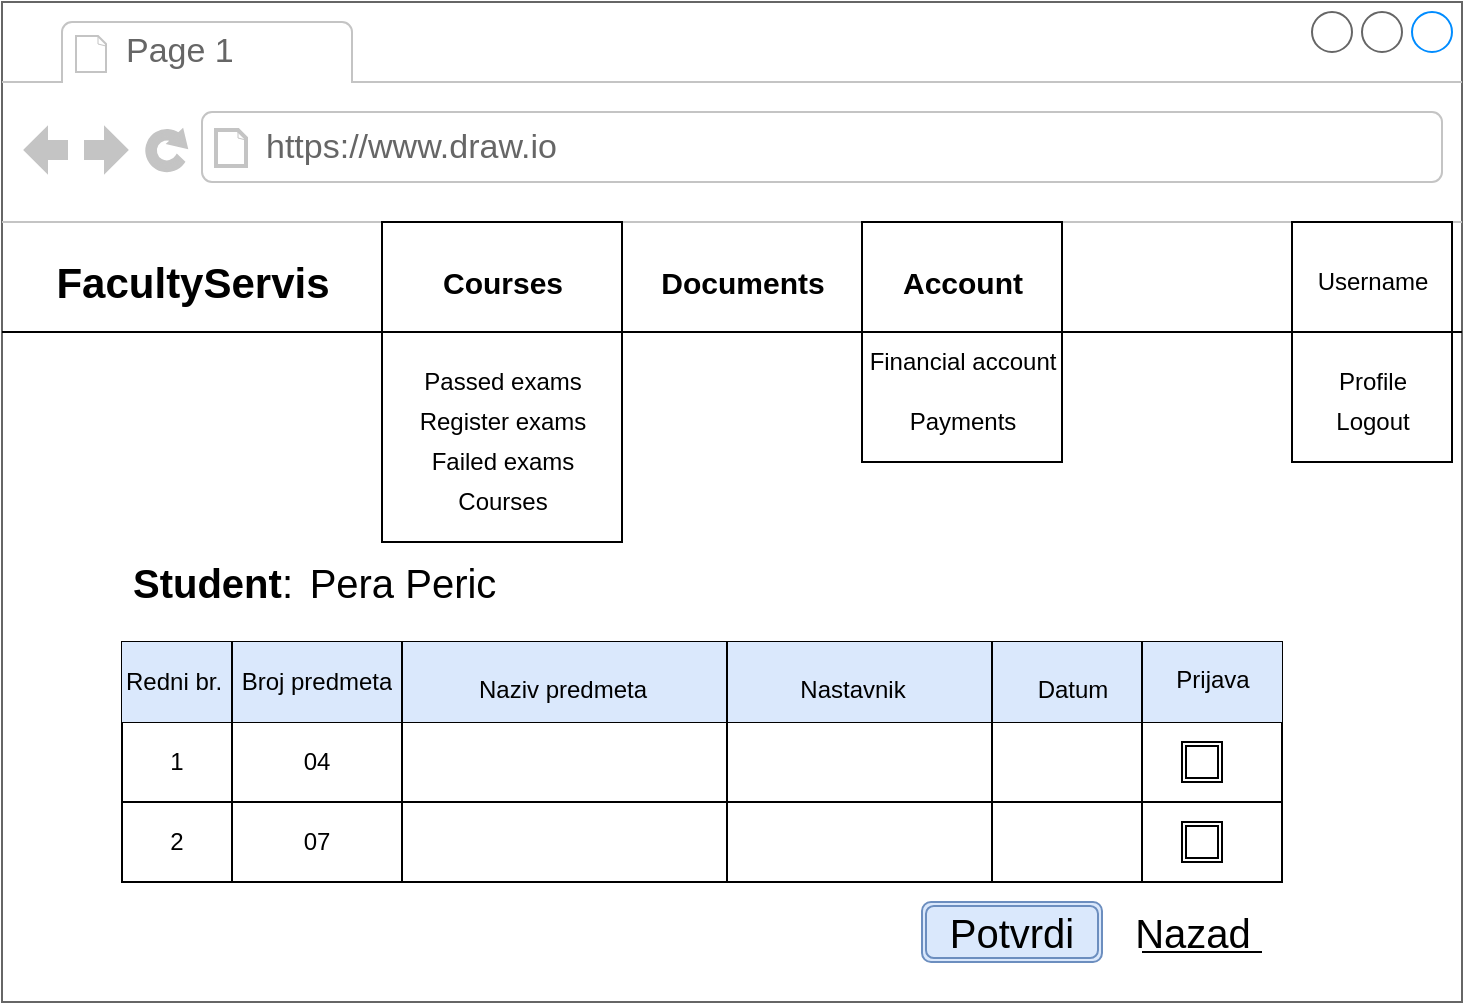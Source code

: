 <mxfile version="13.9.9" type="device"><diagram id="_cHGS2ouEbq8mxKBPIMy" name="Page-1"><mxGraphModel dx="1038" dy="607" grid="1" gridSize="10" guides="1" tooltips="1" connect="1" arrows="1" fold="1" page="1" pageScale="1" pageWidth="850" pageHeight="1100" math="0" shadow="0"><root><mxCell id="0"/><mxCell id="1" parent="0"/><mxCell id="7n-pDZwSnV10VLaN1Srw-40" value="" style="strokeWidth=1;shadow=0;dashed=0;align=center;html=1;shape=mxgraph.mockup.containers.browserWindow;rSize=0;strokeColor=#666666;strokeColor2=#008cff;strokeColor3=#c4c4c4;mainText=,;recursiveResize=0;fontStyle=1;verticalAlign=middle;fontSize=20;" parent="1" vertex="1"><mxGeometry x="50" y="60" width="730" height="500" as="geometry"/></mxCell><mxCell id="7n-pDZwSnV10VLaN1Srw-41" value="Page 1" style="strokeWidth=1;shadow=0;dashed=0;align=center;html=1;shape=mxgraph.mockup.containers.anchor;fontSize=17;fontColor=#666666;align=left;" parent="7n-pDZwSnV10VLaN1Srw-40" vertex="1"><mxGeometry x="60" y="12" width="110" height="26" as="geometry"/></mxCell><mxCell id="7n-pDZwSnV10VLaN1Srw-42" value="https://www.draw.io" style="strokeWidth=1;shadow=0;dashed=0;align=center;html=1;shape=mxgraph.mockup.containers.anchor;rSize=0;fontSize=17;fontColor=#666666;align=left;" parent="7n-pDZwSnV10VLaN1Srw-40" vertex="1"><mxGeometry x="130" y="60" width="250" height="26" as="geometry"/></mxCell><mxCell id="7n-pDZwSnV10VLaN1Srw-56" value="" style="shape=table;html=1;whiteSpace=wrap;startSize=0;container=1;collapsible=0;childLayout=tableLayout;" parent="7n-pDZwSnV10VLaN1Srw-40" vertex="1"><mxGeometry x="60" y="320" width="580" height="120" as="geometry"/></mxCell><mxCell id="7n-pDZwSnV10VLaN1Srw-57" value="" style="shape=partialRectangle;html=1;whiteSpace=wrap;collapsible=0;dropTarget=0;pointerEvents=0;fillColor=#dae8fc;top=0;left=0;bottom=0;right=0;points=[[0,0.5],[1,0.5]];portConstraint=eastwest;strokeColor=#6c8ebf;" parent="7n-pDZwSnV10VLaN1Srw-56" vertex="1"><mxGeometry width="580" height="40" as="geometry"/></mxCell><mxCell id="7n-pDZwSnV10VLaN1Srw-58" value="Redni br." style="shape=partialRectangle;html=1;whiteSpace=wrap;connectable=0;fillColor=none;top=0;left=0;bottom=0;right=0;overflow=hidden;align=left;" parent="7n-pDZwSnV10VLaN1Srw-57" vertex="1"><mxGeometry width="55" height="40" as="geometry"/></mxCell><mxCell id="7n-pDZwSnV10VLaN1Srw-59" value="Broj predmeta" style="shape=partialRectangle;html=1;whiteSpace=wrap;connectable=0;fillColor=none;top=0;left=0;bottom=0;right=0;overflow=hidden;" parent="7n-pDZwSnV10VLaN1Srw-57" vertex="1"><mxGeometry x="55" width="85" height="40" as="geometry"/></mxCell><mxCell id="7n-pDZwSnV10VLaN1Srw-60" value="" style="shape=partialRectangle;html=1;whiteSpace=wrap;connectable=0;fillColor=none;top=0;left=0;bottom=0;right=0;overflow=hidden;" parent="7n-pDZwSnV10VLaN1Srw-57" vertex="1"><mxGeometry x="140" width="440" height="40" as="geometry"/></mxCell><mxCell id="7n-pDZwSnV10VLaN1Srw-65" value="" style="shape=partialRectangle;html=1;whiteSpace=wrap;collapsible=0;dropTarget=0;pointerEvents=0;fillColor=none;top=0;left=0;bottom=0;right=0;points=[[0,0.5],[1,0.5]];portConstraint=eastwest;" parent="7n-pDZwSnV10VLaN1Srw-56" vertex="1"><mxGeometry y="40" width="580" height="40" as="geometry"/></mxCell><mxCell id="7n-pDZwSnV10VLaN1Srw-66" value="1" style="shape=partialRectangle;html=1;whiteSpace=wrap;connectable=0;fillColor=none;top=0;left=0;bottom=0;right=0;overflow=hidden;" parent="7n-pDZwSnV10VLaN1Srw-65" vertex="1"><mxGeometry width="55" height="40" as="geometry"/></mxCell><mxCell id="7n-pDZwSnV10VLaN1Srw-67" value="04" style="shape=partialRectangle;html=1;whiteSpace=wrap;connectable=0;fillColor=none;top=0;left=0;bottom=0;right=0;overflow=hidden;" parent="7n-pDZwSnV10VLaN1Srw-65" vertex="1"><mxGeometry x="55" width="85" height="40" as="geometry"/></mxCell><mxCell id="7n-pDZwSnV10VLaN1Srw-68" value="" style="shape=partialRectangle;html=1;whiteSpace=wrap;connectable=0;fillColor=none;top=0;left=0;bottom=0;right=0;overflow=hidden;" parent="7n-pDZwSnV10VLaN1Srw-65" vertex="1"><mxGeometry x="140" width="440" height="40" as="geometry"/></mxCell><mxCell id="7n-pDZwSnV10VLaN1Srw-61" value="" style="shape=partialRectangle;html=1;whiteSpace=wrap;collapsible=0;dropTarget=0;pointerEvents=0;fillColor=none;top=0;left=0;bottom=0;right=0;points=[[0,0.5],[1,0.5]];portConstraint=eastwest;" parent="7n-pDZwSnV10VLaN1Srw-56" vertex="1"><mxGeometry y="80" width="580" height="40" as="geometry"/></mxCell><mxCell id="7n-pDZwSnV10VLaN1Srw-62" value="2" style="shape=partialRectangle;html=1;whiteSpace=wrap;connectable=0;fillColor=none;top=0;left=0;bottom=0;right=0;overflow=hidden;" parent="7n-pDZwSnV10VLaN1Srw-61" vertex="1"><mxGeometry width="55" height="40" as="geometry"/></mxCell><mxCell id="7n-pDZwSnV10VLaN1Srw-63" value="07" style="shape=partialRectangle;html=1;whiteSpace=wrap;connectable=0;fillColor=none;top=0;left=0;bottom=0;right=0;overflow=hidden;" parent="7n-pDZwSnV10VLaN1Srw-61" vertex="1"><mxGeometry x="55" width="85" height="40" as="geometry"/></mxCell><mxCell id="7n-pDZwSnV10VLaN1Srw-64" value="" style="shape=partialRectangle;html=1;whiteSpace=wrap;connectable=0;fillColor=none;top=0;left=0;bottom=0;right=0;overflow=hidden;" parent="7n-pDZwSnV10VLaN1Srw-61" vertex="1"><mxGeometry x="140" width="440" height="40" as="geometry"/></mxCell><mxCell id="7n-pDZwSnV10VLaN1Srw-70" value="&lt;font style=&quot;font-size: 20px&quot;&gt;&lt;b&gt;Student&lt;/b&gt;:&lt;/font&gt;" style="text;html=1;align=center;verticalAlign=middle;resizable=0;points=[];autosize=1;rotation=0;" parent="7n-pDZwSnV10VLaN1Srw-40" vertex="1"><mxGeometry x="55" y="280" width="100" height="20" as="geometry"/></mxCell><mxCell id="7n-pDZwSnV10VLaN1Srw-71" value="Pera Peric" style="text;html=1;align=center;verticalAlign=middle;resizable=0;points=[];autosize=1;fontSize=20;" parent="7n-pDZwSnV10VLaN1Srw-40" vertex="1"><mxGeometry x="145" y="275" width="110" height="30" as="geometry"/></mxCell><mxCell id="7n-pDZwSnV10VLaN1Srw-74" value="" style="line;strokeWidth=1;html=1;perimeter=backbonePerimeter;points=[];outlineConnect=0;fontSize=20;align=center;" parent="7n-pDZwSnV10VLaN1Srw-40" vertex="1"><mxGeometry y="160" width="720" height="10" as="geometry"/></mxCell><mxCell id="7n-pDZwSnV10VLaN1Srw-75" value="&lt;font style=&quot;font-size: 21px&quot;&gt;&lt;b&gt;FacultyServis&lt;/b&gt;&lt;/font&gt;" style="text;html=1;align=center;verticalAlign=middle;resizable=0;points=[];autosize=1;fontSize=20;" parent="7n-pDZwSnV10VLaN1Srw-40" vertex="1"><mxGeometry x="20" y="125" width="150" height="30" as="geometry"/></mxCell><mxCell id="7n-pDZwSnV10VLaN1Srw-78" value="" style="line;strokeWidth=1;direction=south;html=1;perimeter=backbonePerimeter;points=[];outlineConnect=0;fontSize=20;align=center;" parent="7n-pDZwSnV10VLaN1Srw-40" vertex="1"><mxGeometry x="110" y="320" width="10" height="50" as="geometry"/></mxCell><mxCell id="7n-pDZwSnV10VLaN1Srw-79" value="" style="line;strokeWidth=1;direction=south;html=1;perimeter=backbonePerimeter;points=[];outlineConnect=0;fontSize=20;align=center;" parent="7n-pDZwSnV10VLaN1Srw-40" vertex="1"><mxGeometry x="190" y="320" width="20" height="40" as="geometry"/></mxCell><mxCell id="7n-pDZwSnV10VLaN1Srw-80" value="&lt;font style=&quot;font-size: 12px&quot;&gt;Naziv predmeta&lt;/font&gt;" style="text;html=1;align=center;verticalAlign=middle;resizable=0;points=[];autosize=1;fontSize=20;" parent="7n-pDZwSnV10VLaN1Srw-40" vertex="1"><mxGeometry x="230" y="325" width="100" height="30" as="geometry"/></mxCell><mxCell id="7n-pDZwSnV10VLaN1Srw-83" value="" style="line;strokeWidth=1;direction=south;html=1;perimeter=backbonePerimeter;points=[];outlineConnect=0;fontSize=20;align=center;" parent="7n-pDZwSnV10VLaN1Srw-40" vertex="1"><mxGeometry x="357.5" y="320" width="10" height="120" as="geometry"/></mxCell><mxCell id="7n-pDZwSnV10VLaN1Srw-84" value="&lt;font style=&quot;font-size: 12px&quot;&gt;Nastavnik&lt;/font&gt;" style="text;html=1;align=center;verticalAlign=middle;resizable=0;points=[];autosize=1;fontSize=20;" parent="7n-pDZwSnV10VLaN1Srw-40" vertex="1"><mxGeometry x="390" y="325" width="70" height="30" as="geometry"/></mxCell><mxCell id="7n-pDZwSnV10VLaN1Srw-85" value="" style="line;strokeWidth=1;direction=south;html=1;perimeter=backbonePerimeter;points=[];outlineConnect=0;fontSize=20;align=center;" parent="7n-pDZwSnV10VLaN1Srw-40" vertex="1"><mxGeometry x="490" y="320" width="10" height="120" as="geometry"/></mxCell><mxCell id="7n-pDZwSnV10VLaN1Srw-86" value="&lt;font style=&quot;font-size: 12px&quot;&gt;Datum&lt;/font&gt;" style="text;html=1;align=center;verticalAlign=middle;resizable=0;points=[];autosize=1;fontSize=20;" parent="7n-pDZwSnV10VLaN1Srw-40" vertex="1"><mxGeometry x="510" y="325" width="50" height="30" as="geometry"/></mxCell><mxCell id="7n-pDZwSnV10VLaN1Srw-88" value="" style="line;strokeWidth=1;direction=south;html=1;perimeter=backbonePerimeter;points=[];outlineConnect=0;fontSize=20;align=center;" parent="7n-pDZwSnV10VLaN1Srw-40" vertex="1"><mxGeometry x="565" y="320" width="10" height="120" as="geometry"/></mxCell><mxCell id="7n-pDZwSnV10VLaN1Srw-89" value="&lt;font style=&quot;font-size: 12px&quot;&gt;Prijava&lt;/font&gt;" style="text;html=1;align=center;verticalAlign=middle;resizable=0;points=[];autosize=1;fontSize=20;" parent="7n-pDZwSnV10VLaN1Srw-40" vertex="1"><mxGeometry x="580" y="320" width="50" height="30" as="geometry"/></mxCell><mxCell id="7n-pDZwSnV10VLaN1Srw-90" value="" style="shape=ext;double=1;whiteSpace=wrap;html=1;aspect=fixed;strokeWidth=1;fontSize=20;align=center;" parent="7n-pDZwSnV10VLaN1Srw-40" vertex="1"><mxGeometry x="590" y="370" width="20" height="20" as="geometry"/></mxCell><mxCell id="7n-pDZwSnV10VLaN1Srw-91" value="" style="shape=ext;double=1;whiteSpace=wrap;html=1;aspect=fixed;strokeWidth=1;fontSize=20;align=center;" parent="7n-pDZwSnV10VLaN1Srw-40" vertex="1"><mxGeometry x="590" y="410" width="20" height="20" as="geometry"/></mxCell><mxCell id="7n-pDZwSnV10VLaN1Srw-92" value="Potvrdi" style="shape=ext;double=1;rounded=1;whiteSpace=wrap;html=1;strokeWidth=1;fontSize=20;align=center;fillColor=#dae8fc;strokeColor=#6c8ebf;" parent="7n-pDZwSnV10VLaN1Srw-40" vertex="1"><mxGeometry x="460" y="450" width="90" height="30" as="geometry"/></mxCell><mxCell id="7n-pDZwSnV10VLaN1Srw-95" value="Nazad" style="text;html=1;align=center;verticalAlign=middle;resizable=0;points=[];autosize=1;fontSize=20;" parent="7n-pDZwSnV10VLaN1Srw-40" vertex="1"><mxGeometry x="560" y="450" width="70" height="30" as="geometry"/></mxCell><mxCell id="7n-pDZwSnV10VLaN1Srw-96" value="" style="line;strokeWidth=1;html=1;perimeter=backbonePerimeter;points=[];outlineConnect=0;fontSize=20;align=center;" parent="7n-pDZwSnV10VLaN1Srw-40" vertex="1"><mxGeometry x="570" y="470" width="60" height="10" as="geometry"/></mxCell><mxCell id="AqbLt5TkStgnUskAlcXf-4" value="" style="rounded=0;whiteSpace=wrap;html=1;strokeWidth=1;direction=south;" vertex="1" parent="7n-pDZwSnV10VLaN1Srw-40"><mxGeometry x="190" y="110" width="120" height="160" as="geometry"/></mxCell><mxCell id="AqbLt5TkStgnUskAlcXf-6" value="" style="line;strokeWidth=1;html=1;perimeter=backbonePerimeter;points=[];outlineConnect=0;" vertex="1" parent="7n-pDZwSnV10VLaN1Srw-40"><mxGeometry x="170" y="160" width="160" height="10" as="geometry"/></mxCell><mxCell id="AqbLt5TkStgnUskAlcXf-7" value="&lt;b&gt;&lt;font style=&quot;font-size: 15px&quot;&gt;Courses&lt;/font&gt;&lt;/b&gt;" style="text;html=1;align=center;verticalAlign=middle;resizable=0;points=[];autosize=1;" vertex="1" parent="7n-pDZwSnV10VLaN1Srw-40"><mxGeometry x="210" y="130" width="80" height="20" as="geometry"/></mxCell><mxCell id="AqbLt5TkStgnUskAlcXf-8" value="Passed exams" style="text;html=1;align=center;verticalAlign=middle;resizable=0;points=[];autosize=1;" vertex="1" parent="7n-pDZwSnV10VLaN1Srw-40"><mxGeometry x="205" y="180" width="90" height="20" as="geometry"/></mxCell><mxCell id="AqbLt5TkStgnUskAlcXf-9" value="Register exams" style="text;html=1;align=center;verticalAlign=middle;resizable=0;points=[];autosize=1;" vertex="1" parent="7n-pDZwSnV10VLaN1Srw-40"><mxGeometry x="200" y="200" width="100" height="20" as="geometry"/></mxCell><mxCell id="AqbLt5TkStgnUskAlcXf-10" value="Failed exams" style="text;html=1;align=center;verticalAlign=middle;resizable=0;points=[];autosize=1;" vertex="1" parent="7n-pDZwSnV10VLaN1Srw-40"><mxGeometry x="205" y="220" width="90" height="20" as="geometry"/></mxCell><mxCell id="AqbLt5TkStgnUskAlcXf-11" value="Courses" style="text;html=1;align=center;verticalAlign=middle;resizable=0;points=[];autosize=1;" vertex="1" parent="7n-pDZwSnV10VLaN1Srw-40"><mxGeometry x="220" y="240" width="60" height="20" as="geometry"/></mxCell><mxCell id="AqbLt5TkStgnUskAlcXf-12" value="&lt;b&gt;&lt;font style=&quot;font-size: 15px&quot;&gt;Documents&lt;/font&gt;&lt;/b&gt;" style="text;html=1;align=center;verticalAlign=middle;resizable=0;points=[];autosize=1;" vertex="1" parent="7n-pDZwSnV10VLaN1Srw-40"><mxGeometry x="320" y="130" width="100" height="20" as="geometry"/></mxCell><mxCell id="AqbLt5TkStgnUskAlcXf-15" value="" style="rounded=0;whiteSpace=wrap;html=1;strokeWidth=1;direction=south;shadow=0;" vertex="1" parent="7n-pDZwSnV10VLaN1Srw-40"><mxGeometry x="430" y="110" width="100" height="120" as="geometry"/></mxCell><mxCell id="AqbLt5TkStgnUskAlcXf-16" value="&lt;b&gt;&lt;font style=&quot;font-size: 15px&quot;&gt;Account&lt;/font&gt;&lt;/b&gt;" style="text;html=1;align=center;verticalAlign=middle;resizable=0;points=[];autosize=1;" vertex="1" parent="7n-pDZwSnV10VLaN1Srw-40"><mxGeometry x="440" y="130" width="80" height="20" as="geometry"/></mxCell><mxCell id="AqbLt5TkStgnUskAlcXf-17" value="" style="line;strokeWidth=1;html=1;perimeter=backbonePerimeter;points=[];outlineConnect=0;shadow=0;gradientColor=none;" vertex="1" parent="7n-pDZwSnV10VLaN1Srw-40"><mxGeometry x="430" y="160" width="120" height="10" as="geometry"/></mxCell><mxCell id="AqbLt5TkStgnUskAlcXf-18" value="Financial account" style="text;html=1;align=center;verticalAlign=middle;resizable=0;points=[];autosize=1;" vertex="1" parent="7n-pDZwSnV10VLaN1Srw-40"><mxGeometry x="425" y="170" width="110" height="20" as="geometry"/></mxCell><mxCell id="AqbLt5TkStgnUskAlcXf-19" value="Payments" style="text;html=1;align=center;verticalAlign=middle;resizable=0;points=[];autosize=1;" vertex="1" parent="7n-pDZwSnV10VLaN1Srw-40"><mxGeometry x="445" y="200" width="70" height="20" as="geometry"/></mxCell><mxCell id="AqbLt5TkStgnUskAlcXf-20" value="" style="rounded=0;whiteSpace=wrap;html=1;shadow=0;strokeWidth=1;gradientColor=none;direction=south;" vertex="1" parent="7n-pDZwSnV10VLaN1Srw-40"><mxGeometry x="645" y="110" width="80" height="120" as="geometry"/></mxCell><mxCell id="AqbLt5TkStgnUskAlcXf-21" value="" style="line;strokeWidth=1;html=1;perimeter=backbonePerimeter;points=[];outlineConnect=0;shadow=0;gradientColor=none;" vertex="1" parent="7n-pDZwSnV10VLaN1Srw-40"><mxGeometry x="570" y="160" width="160" height="10" as="geometry"/></mxCell><mxCell id="AqbLt5TkStgnUskAlcXf-22" value="Username" style="text;html=1;align=center;verticalAlign=middle;resizable=0;points=[];autosize=1;" vertex="1" parent="7n-pDZwSnV10VLaN1Srw-40"><mxGeometry x="650" y="130" width="70" height="20" as="geometry"/></mxCell><mxCell id="AqbLt5TkStgnUskAlcXf-23" value="Profile" style="text;html=1;align=center;verticalAlign=middle;resizable=0;points=[];autosize=1;" vertex="1" parent="7n-pDZwSnV10VLaN1Srw-40"><mxGeometry x="660" y="180" width="50" height="20" as="geometry"/></mxCell><mxCell id="AqbLt5TkStgnUskAlcXf-24" value="Logout" style="text;html=1;align=center;verticalAlign=middle;resizable=0;points=[];autosize=1;" vertex="1" parent="7n-pDZwSnV10VLaN1Srw-40"><mxGeometry x="660" y="200" width="50" height="20" as="geometry"/></mxCell></root></mxGraphModel></diagram></mxfile>